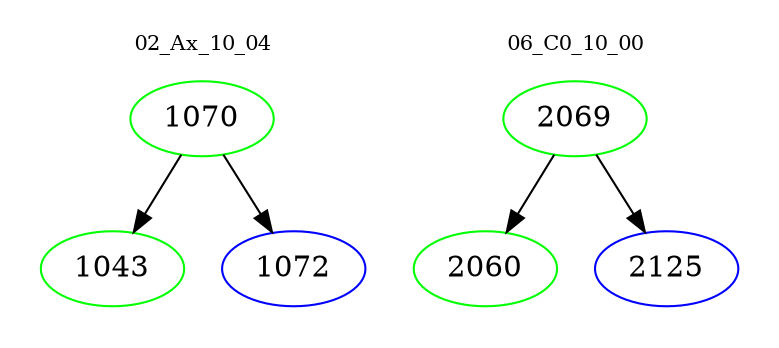 digraph{
subgraph cluster_0 {
color = white
label = "02_Ax_10_04";
fontsize=10;
T0_1070 [label="1070", color="green"]
T0_1070 -> T0_1043 [color="black"]
T0_1043 [label="1043", color="green"]
T0_1070 -> T0_1072 [color="black"]
T0_1072 [label="1072", color="blue"]
}
subgraph cluster_1 {
color = white
label = "06_C0_10_00";
fontsize=10;
T1_2069 [label="2069", color="green"]
T1_2069 -> T1_2060 [color="black"]
T1_2060 [label="2060", color="green"]
T1_2069 -> T1_2125 [color="black"]
T1_2125 [label="2125", color="blue"]
}
}
